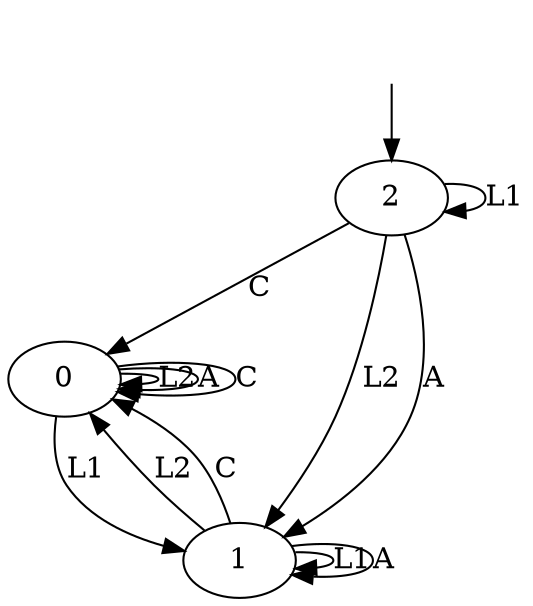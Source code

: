 digraph magento {
0 [label=0];
1 [label=1];
2 [label=2];
0 -> 1  [label=L1];
0 -> 0  [label=L2];
0 -> 0  [label=A];
0 -> 0  [label=C];
1 -> 1  [label=L1];
1 -> 0  [label=L2];
1 -> 1  [label=A];
1 -> 0  [label=C];
2 -> 2  [label=L1];
2 -> 1  [label=L2];
2 -> 1  [label=A];
2 -> 0  [label=C];
__start0 [label="", shape=none];
__start0 -> 2  [label=""];
}
